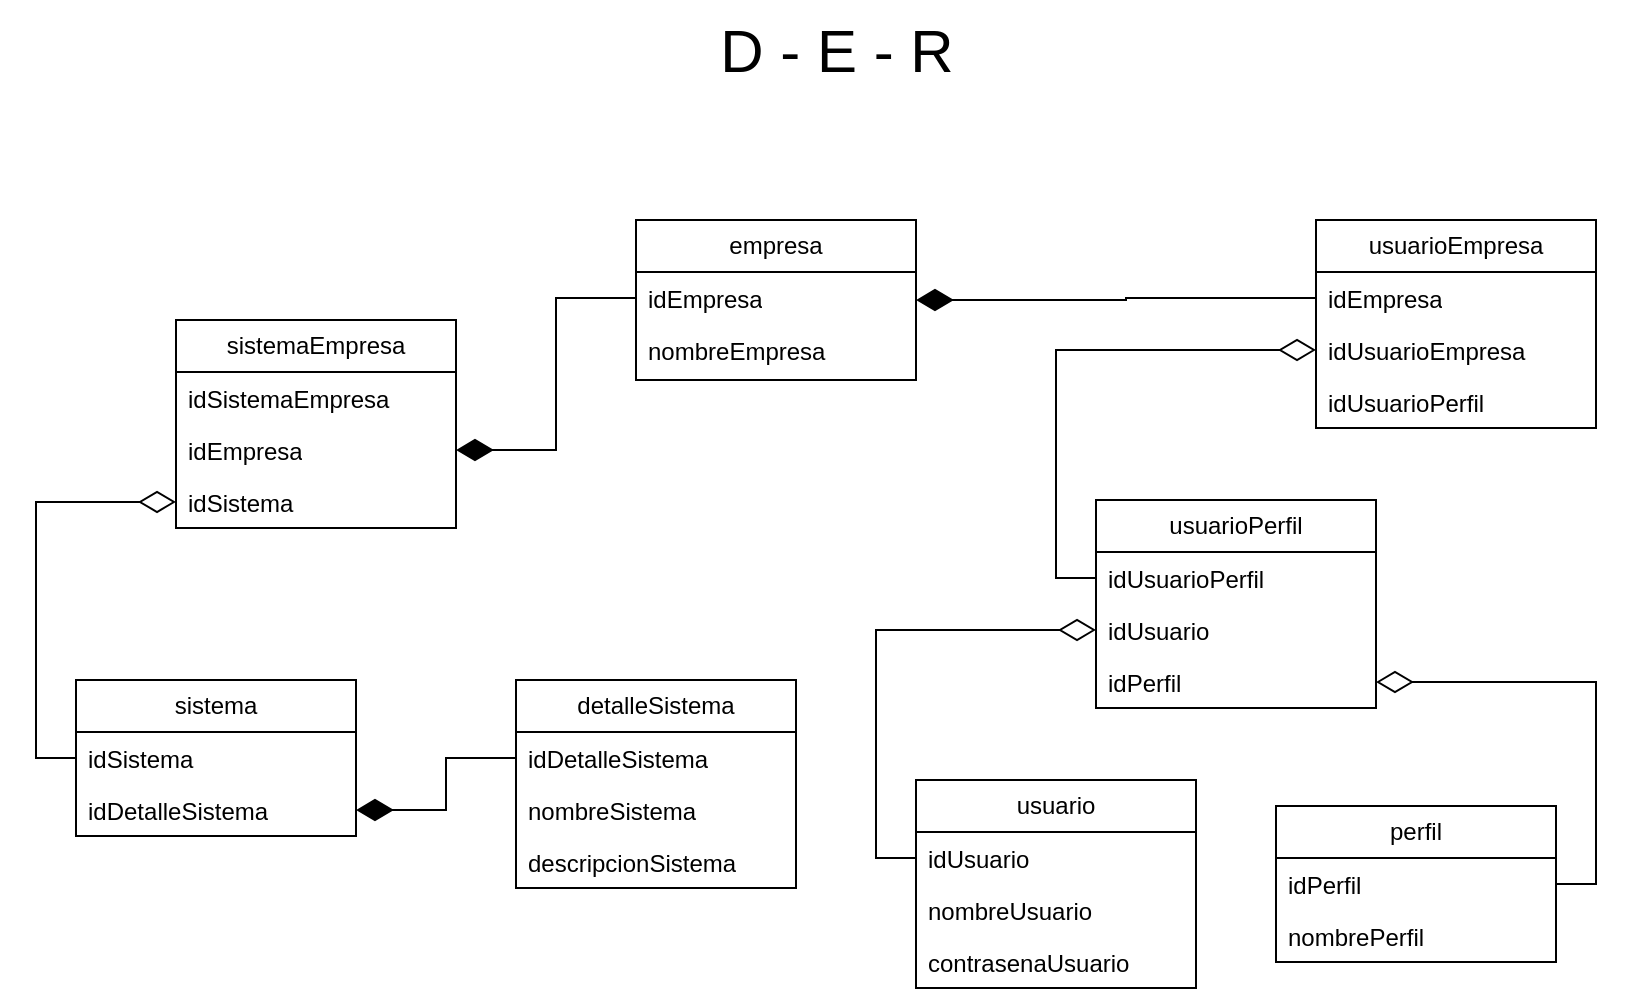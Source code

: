<mxfile version="24.5.4" type="github">
  <diagram name="Page-1" id="IycM_2wsqI22Y01lPraT">
    <mxGraphModel dx="1494" dy="941" grid="1" gridSize="10" guides="1" tooltips="1" connect="1" arrows="1" fold="1" page="1" pageScale="1" pageWidth="850" pageHeight="1100" math="0" shadow="0">
      <root>
        <mxCell id="0" />
        <mxCell id="1" parent="0" />
        <mxCell id="sdW-iIC9bheimZwCt5fO-1" value="usuario" style="swimlane;fontStyle=0;childLayout=stackLayout;horizontal=1;startSize=26;fillColor=none;horizontalStack=0;resizeParent=1;resizeParentMax=0;resizeLast=0;collapsible=1;marginBottom=0;whiteSpace=wrap;html=1;" vertex="1" parent="1">
          <mxGeometry x="465" y="620" width="140" height="104" as="geometry" />
        </mxCell>
        <mxCell id="sdW-iIC9bheimZwCt5fO-2" value="idUsuario" style="text;strokeColor=none;fillColor=none;align=left;verticalAlign=top;spacingLeft=4;spacingRight=4;overflow=hidden;rotatable=0;points=[[0,0.5],[1,0.5]];portConstraint=eastwest;whiteSpace=wrap;html=1;" vertex="1" parent="sdW-iIC9bheimZwCt5fO-1">
          <mxGeometry y="26" width="140" height="26" as="geometry" />
        </mxCell>
        <mxCell id="sdW-iIC9bheimZwCt5fO-3" value="nombreUsuario" style="text;strokeColor=none;fillColor=none;align=left;verticalAlign=top;spacingLeft=4;spacingRight=4;overflow=hidden;rotatable=0;points=[[0,0.5],[1,0.5]];portConstraint=eastwest;whiteSpace=wrap;html=1;" vertex="1" parent="sdW-iIC9bheimZwCt5fO-1">
          <mxGeometry y="52" width="140" height="26" as="geometry" />
        </mxCell>
        <mxCell id="sdW-iIC9bheimZwCt5fO-4" value="contrasenaUsuario" style="text;strokeColor=none;fillColor=none;align=left;verticalAlign=top;spacingLeft=4;spacingRight=4;overflow=hidden;rotatable=0;points=[[0,0.5],[1,0.5]];portConstraint=eastwest;whiteSpace=wrap;html=1;" vertex="1" parent="sdW-iIC9bheimZwCt5fO-1">
          <mxGeometry y="78" width="140" height="26" as="geometry" />
        </mxCell>
        <mxCell id="sdW-iIC9bheimZwCt5fO-5" style="edgeStyle=orthogonalEdgeStyle;rounded=0;orthogonalLoop=1;jettySize=auto;html=1;exitX=1;exitY=0.5;exitDx=0;exitDy=0;endArrow=diamondThin;endFill=0;endSize=16;" edge="1" parent="1" source="sdW-iIC9bheimZwCt5fO-7" target="sdW-iIC9bheimZwCt5fO-26">
          <mxGeometry relative="1" as="geometry" />
        </mxCell>
        <mxCell id="sdW-iIC9bheimZwCt5fO-6" value="perfil" style="swimlane;fontStyle=0;childLayout=stackLayout;horizontal=1;startSize=26;fillColor=none;horizontalStack=0;resizeParent=1;resizeParentMax=0;resizeLast=0;collapsible=1;marginBottom=0;whiteSpace=wrap;html=1;" vertex="1" parent="1">
          <mxGeometry x="645" y="633" width="140" height="78" as="geometry" />
        </mxCell>
        <mxCell id="sdW-iIC9bheimZwCt5fO-7" value="idPerfil" style="text;strokeColor=none;fillColor=none;align=left;verticalAlign=top;spacingLeft=4;spacingRight=4;overflow=hidden;rotatable=0;points=[[0,0.5],[1,0.5]];portConstraint=eastwest;whiteSpace=wrap;html=1;" vertex="1" parent="sdW-iIC9bheimZwCt5fO-6">
          <mxGeometry y="26" width="140" height="26" as="geometry" />
        </mxCell>
        <mxCell id="sdW-iIC9bheimZwCt5fO-8" value="nombrePerfil" style="text;strokeColor=none;fillColor=none;align=left;verticalAlign=top;spacingLeft=4;spacingRight=4;overflow=hidden;rotatable=0;points=[[0,0.5],[1,0.5]];portConstraint=eastwest;whiteSpace=wrap;html=1;" vertex="1" parent="sdW-iIC9bheimZwCt5fO-6">
          <mxGeometry y="52" width="140" height="26" as="geometry" />
        </mxCell>
        <mxCell id="sdW-iIC9bheimZwCt5fO-9" value="empresa" style="swimlane;fontStyle=0;childLayout=stackLayout;horizontal=1;startSize=26;fillColor=none;horizontalStack=0;resizeParent=1;resizeParentMax=0;resizeLast=0;collapsible=1;marginBottom=0;whiteSpace=wrap;html=1;" vertex="1" parent="1">
          <mxGeometry x="325" y="340" width="140" height="80" as="geometry" />
        </mxCell>
        <mxCell id="sdW-iIC9bheimZwCt5fO-10" value="idEmpresa" style="text;strokeColor=none;fillColor=none;align=left;verticalAlign=top;spacingLeft=4;spacingRight=4;overflow=hidden;rotatable=0;points=[[0,0.5],[1,0.5]];portConstraint=eastwest;whiteSpace=wrap;html=1;" vertex="1" parent="sdW-iIC9bheimZwCt5fO-9">
          <mxGeometry y="26" width="140" height="26" as="geometry" />
        </mxCell>
        <mxCell id="sdW-iIC9bheimZwCt5fO-11" value="nombreEmpresa" style="text;strokeColor=none;fillColor=none;align=left;verticalAlign=top;spacingLeft=4;spacingRight=4;overflow=hidden;rotatable=0;points=[[0,0.5],[1,0.5]];portConstraint=eastwest;whiteSpace=wrap;html=1;" vertex="1" parent="sdW-iIC9bheimZwCt5fO-9">
          <mxGeometry y="52" width="140" height="28" as="geometry" />
        </mxCell>
        <mxCell id="sdW-iIC9bheimZwCt5fO-12" value="sistema" style="swimlane;fontStyle=0;childLayout=stackLayout;horizontal=1;startSize=26;fillColor=none;horizontalStack=0;resizeParent=1;resizeParentMax=0;resizeLast=0;collapsible=1;marginBottom=0;whiteSpace=wrap;html=1;" vertex="1" parent="1">
          <mxGeometry x="45" y="570" width="140" height="78" as="geometry" />
        </mxCell>
        <mxCell id="sdW-iIC9bheimZwCt5fO-13" value="idSistema" style="text;strokeColor=none;fillColor=none;align=left;verticalAlign=top;spacingLeft=4;spacingRight=4;overflow=hidden;rotatable=0;points=[[0,0.5],[1,0.5]];portConstraint=eastwest;whiteSpace=wrap;html=1;" vertex="1" parent="sdW-iIC9bheimZwCt5fO-12">
          <mxGeometry y="26" width="140" height="26" as="geometry" />
        </mxCell>
        <mxCell id="sdW-iIC9bheimZwCt5fO-14" value="idDetalleSistema" style="text;strokeColor=none;fillColor=none;align=left;verticalAlign=top;spacingLeft=4;spacingRight=4;overflow=hidden;rotatable=0;points=[[0,0.5],[1,0.5]];portConstraint=eastwest;whiteSpace=wrap;html=1;" vertex="1" parent="sdW-iIC9bheimZwCt5fO-12">
          <mxGeometry y="52" width="140" height="26" as="geometry" />
        </mxCell>
        <mxCell id="sdW-iIC9bheimZwCt5fO-15" value="detalleSistema" style="swimlane;fontStyle=0;childLayout=stackLayout;horizontal=1;startSize=26;fillColor=none;horizontalStack=0;resizeParent=1;resizeParentMax=0;resizeLast=0;collapsible=1;marginBottom=0;whiteSpace=wrap;html=1;" vertex="1" parent="1">
          <mxGeometry x="265" y="570" width="140" height="104" as="geometry" />
        </mxCell>
        <mxCell id="sdW-iIC9bheimZwCt5fO-16" value="idDetalleSistema" style="text;strokeColor=none;fillColor=none;align=left;verticalAlign=top;spacingLeft=4;spacingRight=4;overflow=hidden;rotatable=0;points=[[0,0.5],[1,0.5]];portConstraint=eastwest;whiteSpace=wrap;html=1;" vertex="1" parent="sdW-iIC9bheimZwCt5fO-15">
          <mxGeometry y="26" width="140" height="26" as="geometry" />
        </mxCell>
        <mxCell id="sdW-iIC9bheimZwCt5fO-17" value="nombreSistema" style="text;strokeColor=none;fillColor=none;align=left;verticalAlign=top;spacingLeft=4;spacingRight=4;overflow=hidden;rotatable=0;points=[[0,0.5],[1,0.5]];portConstraint=eastwest;whiteSpace=wrap;html=1;" vertex="1" parent="sdW-iIC9bheimZwCt5fO-15">
          <mxGeometry y="52" width="140" height="26" as="geometry" />
        </mxCell>
        <mxCell id="sdW-iIC9bheimZwCt5fO-18" value="descripcionSistema" style="text;strokeColor=none;fillColor=none;align=left;verticalAlign=top;spacingLeft=4;spacingRight=4;overflow=hidden;rotatable=0;points=[[0,0.5],[1,0.5]];portConstraint=eastwest;whiteSpace=wrap;html=1;" vertex="1" parent="sdW-iIC9bheimZwCt5fO-15">
          <mxGeometry y="78" width="140" height="26" as="geometry" />
        </mxCell>
        <mxCell id="sdW-iIC9bheimZwCt5fO-19" value="usuarioEmpresa" style="swimlane;fontStyle=0;childLayout=stackLayout;horizontal=1;startSize=26;fillColor=none;horizontalStack=0;resizeParent=1;resizeParentMax=0;resizeLast=0;collapsible=1;marginBottom=0;whiteSpace=wrap;html=1;" vertex="1" parent="1">
          <mxGeometry x="665" y="340" width="140" height="104" as="geometry" />
        </mxCell>
        <mxCell id="sdW-iIC9bheimZwCt5fO-20" value="idEmpresa" style="text;strokeColor=none;fillColor=none;align=left;verticalAlign=top;spacingLeft=4;spacingRight=4;overflow=hidden;rotatable=0;points=[[0,0.5],[1,0.5]];portConstraint=eastwest;whiteSpace=wrap;html=1;" vertex="1" parent="sdW-iIC9bheimZwCt5fO-19">
          <mxGeometry y="26" width="140" height="26" as="geometry" />
        </mxCell>
        <mxCell id="sdW-iIC9bheimZwCt5fO-21" value="idUsuarioEmpresa" style="text;strokeColor=none;fillColor=none;align=left;verticalAlign=top;spacingLeft=4;spacingRight=4;overflow=hidden;rotatable=0;points=[[0,0.5],[1,0.5]];portConstraint=eastwest;whiteSpace=wrap;html=1;" vertex="1" parent="sdW-iIC9bheimZwCt5fO-19">
          <mxGeometry y="52" width="140" height="26" as="geometry" />
        </mxCell>
        <mxCell id="sdW-iIC9bheimZwCt5fO-22" value="idUsuarioPerfil" style="text;strokeColor=none;fillColor=none;align=left;verticalAlign=top;spacingLeft=4;spacingRight=4;overflow=hidden;rotatable=0;points=[[0,0.5],[1,0.5]];portConstraint=eastwest;whiteSpace=wrap;html=1;" vertex="1" parent="sdW-iIC9bheimZwCt5fO-19">
          <mxGeometry y="78" width="140" height="26" as="geometry" />
        </mxCell>
        <mxCell id="sdW-iIC9bheimZwCt5fO-23" value="usuarioPerfil" style="swimlane;fontStyle=0;childLayout=stackLayout;horizontal=1;startSize=26;fillColor=none;horizontalStack=0;resizeParent=1;resizeParentMax=0;resizeLast=0;collapsible=1;marginBottom=0;whiteSpace=wrap;html=1;" vertex="1" parent="1">
          <mxGeometry x="555" y="480" width="140" height="104" as="geometry" />
        </mxCell>
        <mxCell id="sdW-iIC9bheimZwCt5fO-24" value="idUsuarioPerfil" style="text;strokeColor=none;fillColor=none;align=left;verticalAlign=top;spacingLeft=4;spacingRight=4;overflow=hidden;rotatable=0;points=[[0,0.5],[1,0.5]];portConstraint=eastwest;whiteSpace=wrap;html=1;" vertex="1" parent="sdW-iIC9bheimZwCt5fO-23">
          <mxGeometry y="26" width="140" height="26" as="geometry" />
        </mxCell>
        <mxCell id="sdW-iIC9bheimZwCt5fO-25" value="idUsuario" style="text;strokeColor=none;fillColor=none;align=left;verticalAlign=top;spacingLeft=4;spacingRight=4;overflow=hidden;rotatable=0;points=[[0,0.5],[1,0.5]];portConstraint=eastwest;whiteSpace=wrap;html=1;" vertex="1" parent="sdW-iIC9bheimZwCt5fO-23">
          <mxGeometry y="52" width="140" height="26" as="geometry" />
        </mxCell>
        <mxCell id="sdW-iIC9bheimZwCt5fO-26" value="idPerfil" style="text;strokeColor=none;fillColor=none;align=left;verticalAlign=top;spacingLeft=4;spacingRight=4;overflow=hidden;rotatable=0;points=[[0,0.5],[1,0.5]];portConstraint=eastwest;whiteSpace=wrap;html=1;" vertex="1" parent="sdW-iIC9bheimZwCt5fO-23">
          <mxGeometry y="78" width="140" height="26" as="geometry" />
        </mxCell>
        <mxCell id="sdW-iIC9bheimZwCt5fO-27" value="sistemaEmpresa" style="swimlane;fontStyle=0;childLayout=stackLayout;horizontal=1;startSize=26;fillColor=none;horizontalStack=0;resizeParent=1;resizeParentMax=0;resizeLast=0;collapsible=1;marginBottom=0;whiteSpace=wrap;html=1;" vertex="1" parent="1">
          <mxGeometry x="95" y="390" width="140" height="104" as="geometry" />
        </mxCell>
        <mxCell id="sdW-iIC9bheimZwCt5fO-28" value="idSistemaEmpresa" style="text;strokeColor=none;fillColor=none;align=left;verticalAlign=top;spacingLeft=4;spacingRight=4;overflow=hidden;rotatable=0;points=[[0,0.5],[1,0.5]];portConstraint=eastwest;whiteSpace=wrap;html=1;" vertex="1" parent="sdW-iIC9bheimZwCt5fO-27">
          <mxGeometry y="26" width="140" height="26" as="geometry" />
        </mxCell>
        <mxCell id="sdW-iIC9bheimZwCt5fO-29" value="idEmpresa" style="text;strokeColor=none;fillColor=none;align=left;verticalAlign=top;spacingLeft=4;spacingRight=4;overflow=hidden;rotatable=0;points=[[0,0.5],[1,0.5]];portConstraint=eastwest;whiteSpace=wrap;html=1;" vertex="1" parent="sdW-iIC9bheimZwCt5fO-27">
          <mxGeometry y="52" width="140" height="26" as="geometry" />
        </mxCell>
        <mxCell id="sdW-iIC9bheimZwCt5fO-30" value="idSistema" style="text;strokeColor=none;fillColor=none;align=left;verticalAlign=top;spacingLeft=4;spacingRight=4;overflow=hidden;rotatable=0;points=[[0,0.5],[1,0.5]];portConstraint=eastwest;whiteSpace=wrap;html=1;" vertex="1" parent="sdW-iIC9bheimZwCt5fO-27">
          <mxGeometry y="78" width="140" height="26" as="geometry" />
        </mxCell>
        <mxCell id="sdW-iIC9bheimZwCt5fO-31" style="edgeStyle=orthogonalEdgeStyle;rounded=0;orthogonalLoop=1;jettySize=auto;html=1;exitX=0;exitY=0.5;exitDx=0;exitDy=0;endArrow=diamondThin;endFill=0;strokeWidth=1;endSize=16;" edge="1" parent="1" source="sdW-iIC9bheimZwCt5fO-2" target="sdW-iIC9bheimZwCt5fO-25">
          <mxGeometry relative="1" as="geometry" />
        </mxCell>
        <mxCell id="sdW-iIC9bheimZwCt5fO-32" style="edgeStyle=orthogonalEdgeStyle;rounded=0;orthogonalLoop=1;jettySize=auto;html=1;entryX=0;entryY=0.5;entryDx=0;entryDy=0;exitX=0;exitY=0.5;exitDx=0;exitDy=0;endArrow=diamondThin;endFill=0;endSize=16;" edge="1" parent="1" source="sdW-iIC9bheimZwCt5fO-24" target="sdW-iIC9bheimZwCt5fO-21">
          <mxGeometry relative="1" as="geometry" />
        </mxCell>
        <mxCell id="sdW-iIC9bheimZwCt5fO-33" style="edgeStyle=orthogonalEdgeStyle;rounded=0;orthogonalLoop=1;jettySize=auto;html=1;entryX=1;entryY=0.5;entryDx=0;entryDy=0;endArrow=diamondThin;endFill=1;endSize=16;" edge="1" parent="1" source="sdW-iIC9bheimZwCt5fO-20" target="sdW-iIC9bheimZwCt5fO-9">
          <mxGeometry relative="1" as="geometry" />
        </mxCell>
        <mxCell id="sdW-iIC9bheimZwCt5fO-34" style="edgeStyle=orthogonalEdgeStyle;rounded=0;orthogonalLoop=1;jettySize=auto;html=1;entryX=1;entryY=0.5;entryDx=0;entryDy=0;endArrow=diamondThin;endFill=1;endSize=16;" edge="1" parent="1" source="sdW-iIC9bheimZwCt5fO-16" target="sdW-iIC9bheimZwCt5fO-14">
          <mxGeometry relative="1" as="geometry" />
        </mxCell>
        <mxCell id="sdW-iIC9bheimZwCt5fO-35" style="edgeStyle=orthogonalEdgeStyle;rounded=0;orthogonalLoop=1;jettySize=auto;html=1;entryX=0;entryY=0.5;entryDx=0;entryDy=0;exitX=0;exitY=0.5;exitDx=0;exitDy=0;endArrow=diamondThin;endFill=0;strokeWidth=1;endSize=16;" edge="1" parent="1" source="sdW-iIC9bheimZwCt5fO-13" target="sdW-iIC9bheimZwCt5fO-30">
          <mxGeometry relative="1" as="geometry" />
        </mxCell>
        <mxCell id="sdW-iIC9bheimZwCt5fO-36" style="edgeStyle=orthogonalEdgeStyle;rounded=0;orthogonalLoop=1;jettySize=auto;html=1;entryX=1;entryY=0.5;entryDx=0;entryDy=0;endArrow=diamondThin;endFill=1;endSize=16;" edge="1" parent="1" source="sdW-iIC9bheimZwCt5fO-10" target="sdW-iIC9bheimZwCt5fO-29">
          <mxGeometry relative="1" as="geometry" />
        </mxCell>
        <mxCell id="sdW-iIC9bheimZwCt5fO-37" value="D - E - R" style="text;html=1;align=center;verticalAlign=middle;resizable=0;points=[];autosize=1;strokeColor=none;fillColor=none;fontSize=30;" vertex="1" parent="1">
          <mxGeometry x="355" y="230" width="140" height="50" as="geometry" />
        </mxCell>
      </root>
    </mxGraphModel>
  </diagram>
</mxfile>
